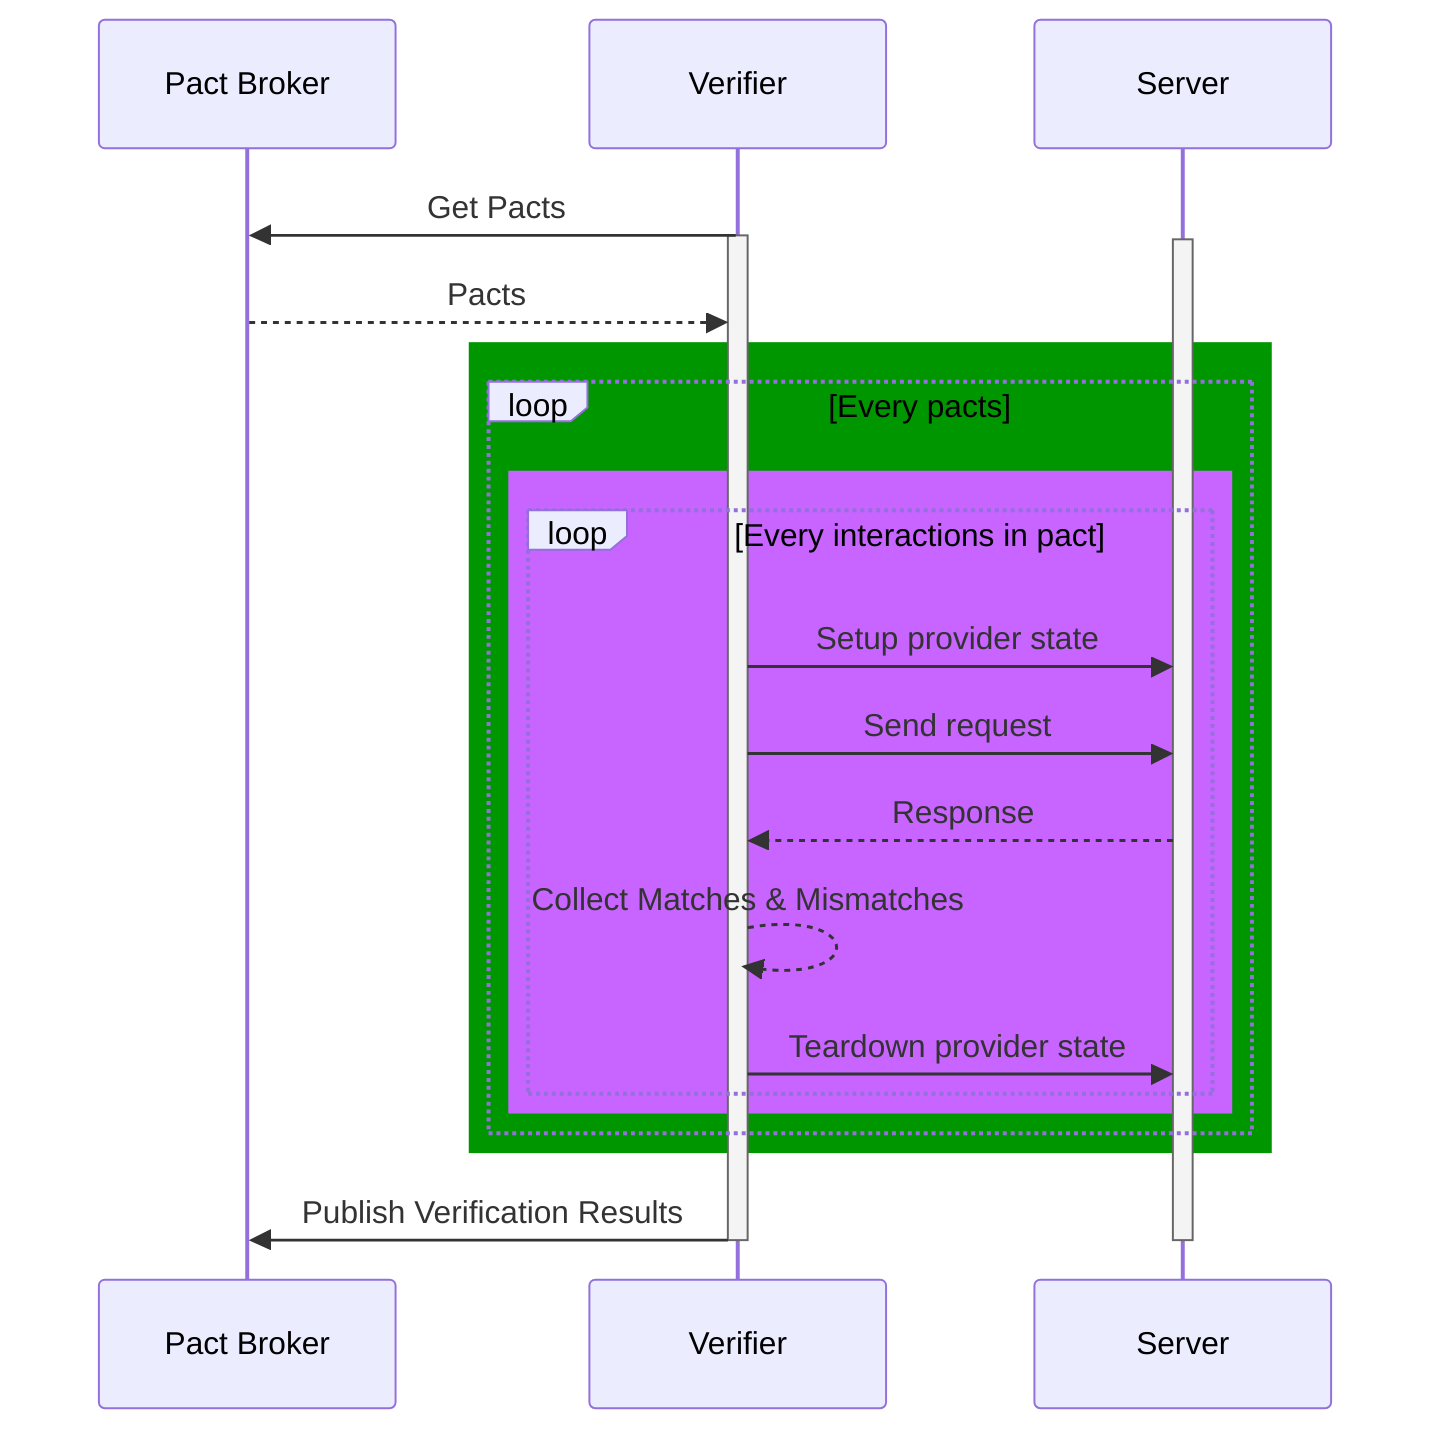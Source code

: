 sequenceDiagram
    participant Pact Broker
    participant Verifier
    participant Server
    Verifier->>Pact Broker: Get Pacts
    activate Verifier
    activate Server
    Pact Broker-->>Verifier: Pacts
    rect rgb(0, 150, 0)
    loop Every pacts
        rect rgb(200, 100, 255)
        loop Every interactions in pact
                Verifier->>Server: Setup provider state
                Verifier->>Server: Send request
                Server-->>Verifier: Response
                Verifier-->>Verifier: Collect Matches & Mismatches
                Verifier->>Server: Teardown provider state
        end
        end
    end
    end
    Verifier->>Pact Broker: Publish Verification Results
    deactivate Server
    deactivate Verifier